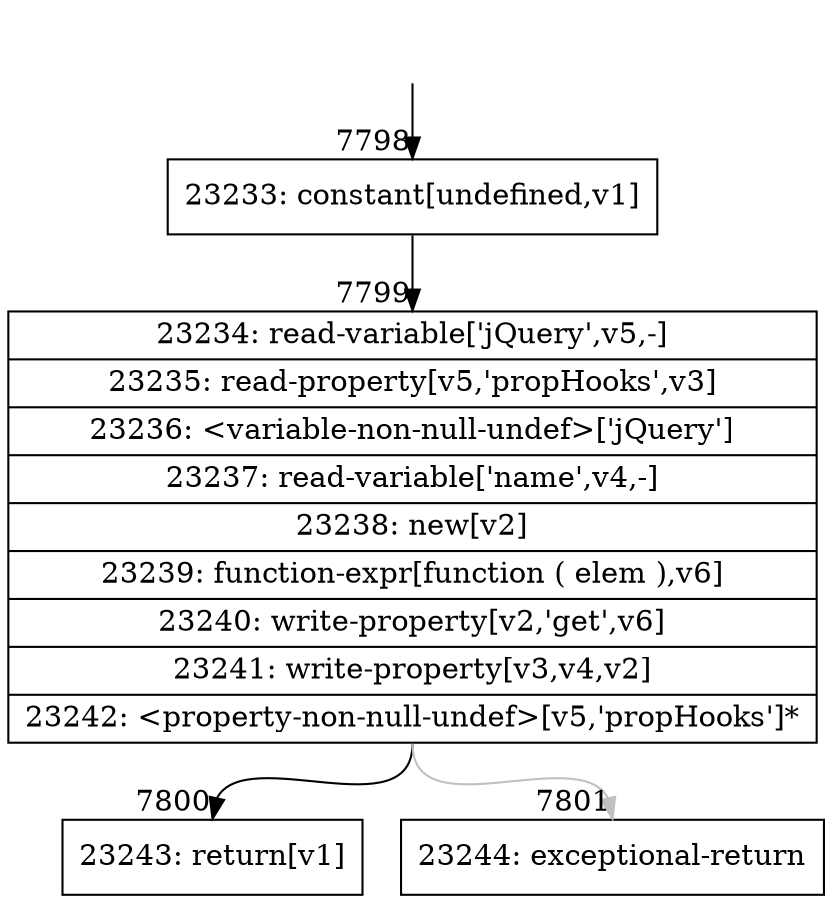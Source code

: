 digraph {
rankdir="TD"
BB_entry483[shape=none,label=""];
BB_entry483 -> BB7798 [tailport=s, headport=n, headlabel="    7798"]
BB7798 [shape=record label="{23233: constant[undefined,v1]}" ] 
BB7798 -> BB7799 [tailport=s, headport=n, headlabel="      7799"]
BB7799 [shape=record label="{23234: read-variable['jQuery',v5,-]|23235: read-property[v5,'propHooks',v3]|23236: \<variable-non-null-undef\>['jQuery']|23237: read-variable['name',v4,-]|23238: new[v2]|23239: function-expr[function ( elem ),v6]|23240: write-property[v2,'get',v6]|23241: write-property[v3,v4,v2]|23242: \<property-non-null-undef\>[v5,'propHooks']*}" ] 
BB7799 -> BB7800 [tailport=s, headport=n, headlabel="      7800"]
BB7799 -> BB7801 [tailport=s, headport=n, color=gray, headlabel="      7801"]
BB7800 [shape=record label="{23243: return[v1]}" ] 
BB7801 [shape=record label="{23244: exceptional-return}" ] 
}
